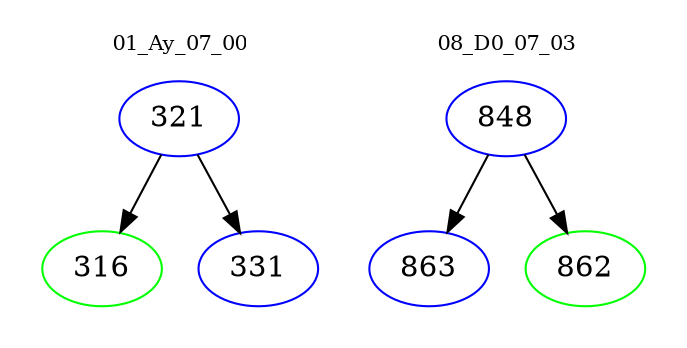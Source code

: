 digraph{
subgraph cluster_0 {
color = white
label = "01_Ay_07_00";
fontsize=10;
T0_321 [label="321", color="blue"]
T0_321 -> T0_316 [color="black"]
T0_316 [label="316", color="green"]
T0_321 -> T0_331 [color="black"]
T0_331 [label="331", color="blue"]
}
subgraph cluster_1 {
color = white
label = "08_D0_07_03";
fontsize=10;
T1_848 [label="848", color="blue"]
T1_848 -> T1_863 [color="black"]
T1_863 [label="863", color="blue"]
T1_848 -> T1_862 [color="black"]
T1_862 [label="862", color="green"]
}
}
